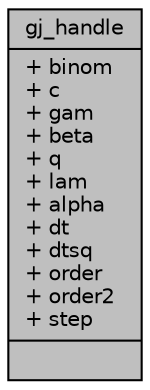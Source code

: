digraph "gj_handle"
{
 // INTERACTIVE_SVG=YES
  edge [fontname="Helvetica",fontsize="10",labelfontname="Helvetica",labelfontsize="10"];
  node [fontname="Helvetica",fontsize="10",shape=record];
  Node1 [label="{gj_handle\n|+ binom\l+ c\l+ gam\l+ beta\l+ q\l+ lam\l+ alpha\l+ dt\l+ dtsq\l+ order\l+ order2\l+ step\l|}",height=0.2,width=0.4,color="black", fillcolor="grey75", style="filled", fontcolor="black"];
}
